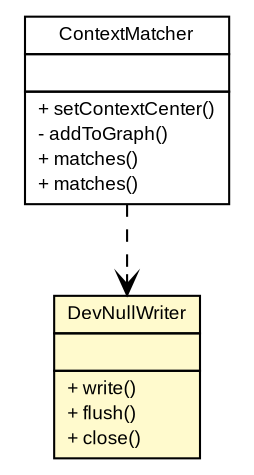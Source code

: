 #!/usr/local/bin/dot
#
# Class diagram 
# Generated by UMLGraph version R5_7_2-3-gee82a7 (http://www.umlgraph.org/)
#

digraph G {
	edge [fontname="arial",fontsize=10,labelfontname="arial",labelfontsize=10];
	node [fontname="arial",fontsize=10,shape=plaintext];
	nodesep=0.25;
	ranksep=0.5;
	// org.umlgraph.doclet.ContextMatcher
	c369 [label=<<table title="org.umlgraph.doclet.ContextMatcher" border="0" cellborder="1" cellspacing="0" cellpadding="2" port="p" href="./ContextMatcher.html">
		<tr><td><table border="0" cellspacing="0" cellpadding="1">
<tr><td align="center" balign="center"> ContextMatcher </td></tr>
		</table></td></tr>
		<tr><td><table border="0" cellspacing="0" cellpadding="1">
<tr><td align="left" balign="left">  </td></tr>
		</table></td></tr>
		<tr><td><table border="0" cellspacing="0" cellpadding="1">
<tr><td align="left" balign="left"> + setContextCenter() </td></tr>
<tr><td align="left" balign="left"> - addToGraph() </td></tr>
<tr><td align="left" balign="left"> + matches() </td></tr>
<tr><td align="left" balign="left"> + matches() </td></tr>
		</table></td></tr>
		</table>>, URL="./ContextMatcher.html", fontname="arial", fontcolor="black", fontsize=9.0];
	// org.umlgraph.doclet.ContextMatcher.DevNullWriter
	c371 [label=<<table title="org.umlgraph.doclet.ContextMatcher.DevNullWriter" border="0" cellborder="1" cellspacing="0" cellpadding="2" port="p" bgcolor="lemonChiffon" href="./ContextMatcher.DevNullWriter.html">
		<tr><td><table border="0" cellspacing="0" cellpadding="1">
<tr><td align="center" balign="center"> DevNullWriter </td></tr>
		</table></td></tr>
		<tr><td><table border="0" cellspacing="0" cellpadding="1">
<tr><td align="left" balign="left">  </td></tr>
		</table></td></tr>
		<tr><td><table border="0" cellspacing="0" cellpadding="1">
<tr><td align="left" balign="left"> + write() </td></tr>
<tr><td align="left" balign="left"> + flush() </td></tr>
<tr><td align="left" balign="left"> + close() </td></tr>
		</table></td></tr>
		</table>>, URL="./ContextMatcher.DevNullWriter.html", fontname="arial", fontcolor="black", fontsize=9.0];
	// org.umlgraph.doclet.ContextMatcher DEPEND org.umlgraph.doclet.ContextMatcher.DevNullWriter
	c369:p -> c371:p [taillabel="", label="", headlabel="", fontname="arial", fontcolor="black", fontsize=10.0, color="black", arrowhead=open, style=dashed];
}

